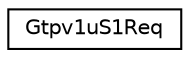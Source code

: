 digraph "Graphical Class Hierarchy"
{
 // LATEX_PDF_SIZE
  edge [fontname="Helvetica",fontsize="10",labelfontname="Helvetica",labelfontsize="10"];
  node [fontname="Helvetica",fontsize="10",shape=record];
  rankdir="LR";
  Node0 [label="Gtpv1uS1Req",height=0.2,width=0.4,color="black", fillcolor="white", style="filled",URL="$structGtpv1uS1Req.html",tooltip=" "];
}
